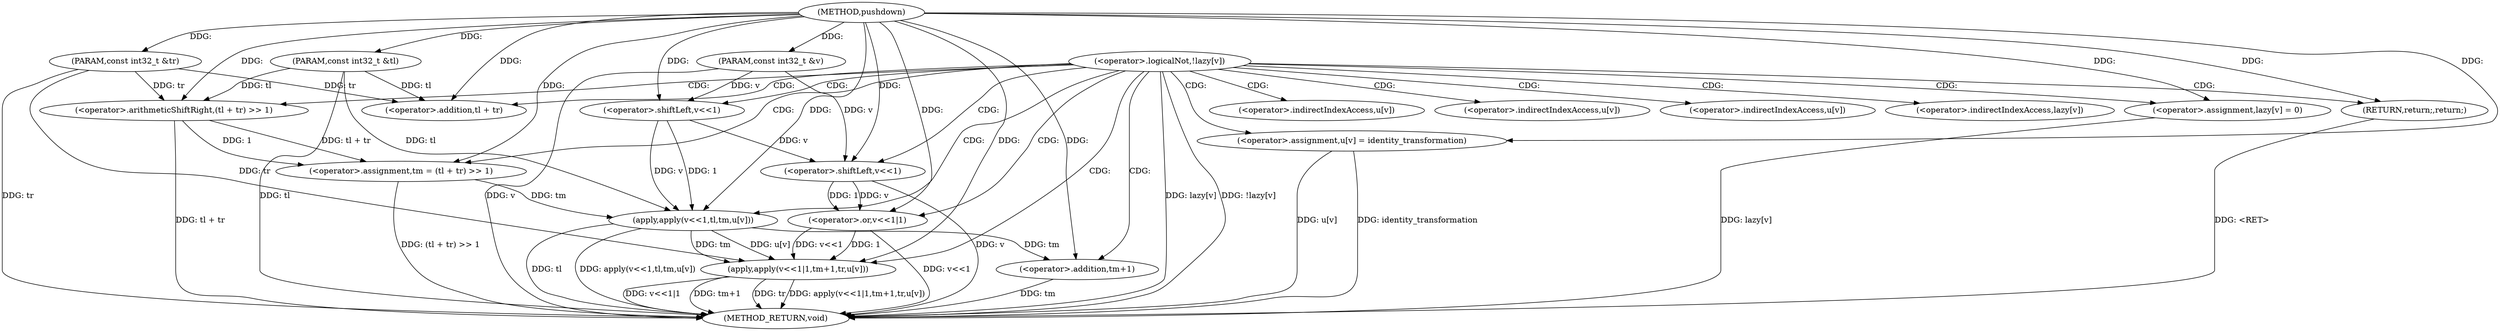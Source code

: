 digraph "pushdown" {  
"1001256" [label = "(METHOD,pushdown)" ]
"1001307" [label = "(METHOD_RETURN,void)" ]
"1001257" [label = "(PARAM,const int32_t &v)" ]
"1001258" [label = "(PARAM,const int32_t &tl)" ]
"1001259" [label = "(PARAM,const int32_t &tr)" ]
"1001268" [label = "(<operator>.assignment,tm = (tl + tr) >> 1)" ]
"1001275" [label = "(apply,apply(v<<1,tl,tm,u[v]))" ]
"1001284" [label = "(apply,apply(v<<1|1,tm+1,tr,u[v]))" ]
"1001297" [label = "(<operator>.assignment,u[v] = identity_transformation)" ]
"1001302" [label = "(<operator>.assignment,lazy[v] = 0)" ]
"1001262" [label = "(<operator>.logicalNot,!lazy[v])" ]
"1001266" [label = "(RETURN,return;,return;)" ]
"1001270" [label = "(<operator>.arithmeticShiftRight,(tl + tr) >> 1)" ]
"1001276" [label = "(<operator>.shiftLeft,v<<1)" ]
"1001285" [label = "(<operator>.or,v<<1|1)" ]
"1001290" [label = "(<operator>.addition,tm+1)" ]
"1001271" [label = "(<operator>.addition,tl + tr)" ]
"1001286" [label = "(<operator>.shiftLeft,v<<1)" ]
"1001281" [label = "(<operator>.indirectIndexAccess,u[v])" ]
"1001294" [label = "(<operator>.indirectIndexAccess,u[v])" ]
"1001298" [label = "(<operator>.indirectIndexAccess,u[v])" ]
"1001303" [label = "(<operator>.indirectIndexAccess,lazy[v])" ]
  "1001257" -> "1001307"  [ label = "DDG: v"] 
  "1001258" -> "1001307"  [ label = "DDG: tl"] 
  "1001259" -> "1001307"  [ label = "DDG: tr"] 
  "1001262" -> "1001307"  [ label = "DDG: lazy[v]"] 
  "1001262" -> "1001307"  [ label = "DDG: !lazy[v]"] 
  "1001270" -> "1001307"  [ label = "DDG: tl + tr"] 
  "1001268" -> "1001307"  [ label = "DDG: (tl + tr) >> 1"] 
  "1001275" -> "1001307"  [ label = "DDG: tl"] 
  "1001275" -> "1001307"  [ label = "DDG: apply(v<<1,tl,tm,u[v])"] 
  "1001286" -> "1001307"  [ label = "DDG: v"] 
  "1001285" -> "1001307"  [ label = "DDG: v<<1"] 
  "1001284" -> "1001307"  [ label = "DDG: v<<1|1"] 
  "1001290" -> "1001307"  [ label = "DDG: tm"] 
  "1001284" -> "1001307"  [ label = "DDG: tm+1"] 
  "1001284" -> "1001307"  [ label = "DDG: tr"] 
  "1001284" -> "1001307"  [ label = "DDG: apply(v<<1|1,tm+1,tr,u[v])"] 
  "1001297" -> "1001307"  [ label = "DDG: u[v]"] 
  "1001302" -> "1001307"  [ label = "DDG: lazy[v]"] 
  "1001266" -> "1001307"  [ label = "DDG: <RET>"] 
  "1001297" -> "1001307"  [ label = "DDG: identity_transformation"] 
  "1001256" -> "1001257"  [ label = "DDG: "] 
  "1001256" -> "1001258"  [ label = "DDG: "] 
  "1001256" -> "1001259"  [ label = "DDG: "] 
  "1001270" -> "1001268"  [ label = "DDG: tl + tr"] 
  "1001270" -> "1001268"  [ label = "DDG: 1"] 
  "1001256" -> "1001297"  [ label = "DDG: "] 
  "1001256" -> "1001302"  [ label = "DDG: "] 
  "1001256" -> "1001266"  [ label = "DDG: "] 
  "1001256" -> "1001268"  [ label = "DDG: "] 
  "1001276" -> "1001275"  [ label = "DDG: v"] 
  "1001276" -> "1001275"  [ label = "DDG: 1"] 
  "1001268" -> "1001275"  [ label = "DDG: tm"] 
  "1001256" -> "1001275"  [ label = "DDG: "] 
  "1001258" -> "1001275"  [ label = "DDG: tl"] 
  "1001285" -> "1001284"  [ label = "DDG: 1"] 
  "1001285" -> "1001284"  [ label = "DDG: v<<1"] 
  "1001256" -> "1001284"  [ label = "DDG: "] 
  "1001275" -> "1001284"  [ label = "DDG: tm"] 
  "1001275" -> "1001284"  [ label = "DDG: u[v]"] 
  "1001259" -> "1001284"  [ label = "DDG: tr"] 
  "1001259" -> "1001270"  [ label = "DDG: tr"] 
  "1001256" -> "1001270"  [ label = "DDG: "] 
  "1001258" -> "1001270"  [ label = "DDG: tl"] 
  "1001257" -> "1001276"  [ label = "DDG: v"] 
  "1001256" -> "1001276"  [ label = "DDG: "] 
  "1001286" -> "1001285"  [ label = "DDG: 1"] 
  "1001286" -> "1001285"  [ label = "DDG: v"] 
  "1001256" -> "1001285"  [ label = "DDG: "] 
  "1001275" -> "1001290"  [ label = "DDG: tm"] 
  "1001256" -> "1001290"  [ label = "DDG: "] 
  "1001258" -> "1001271"  [ label = "DDG: tl"] 
  "1001256" -> "1001271"  [ label = "DDG: "] 
  "1001259" -> "1001271"  [ label = "DDG: tr"] 
  "1001276" -> "1001286"  [ label = "DDG: v"] 
  "1001257" -> "1001286"  [ label = "DDG: v"] 
  "1001256" -> "1001286"  [ label = "DDG: "] 
  "1001262" -> "1001268"  [ label = "CDG: "] 
  "1001262" -> "1001284"  [ label = "CDG: "] 
  "1001262" -> "1001303"  [ label = "CDG: "] 
  "1001262" -> "1001297"  [ label = "CDG: "] 
  "1001262" -> "1001286"  [ label = "CDG: "] 
  "1001262" -> "1001276"  [ label = "CDG: "] 
  "1001262" -> "1001290"  [ label = "CDG: "] 
  "1001262" -> "1001281"  [ label = "CDG: "] 
  "1001262" -> "1001294"  [ label = "CDG: "] 
  "1001262" -> "1001275"  [ label = "CDG: "] 
  "1001262" -> "1001285"  [ label = "CDG: "] 
  "1001262" -> "1001266"  [ label = "CDG: "] 
  "1001262" -> "1001302"  [ label = "CDG: "] 
  "1001262" -> "1001270"  [ label = "CDG: "] 
  "1001262" -> "1001271"  [ label = "CDG: "] 
  "1001262" -> "1001298"  [ label = "CDG: "] 
}

